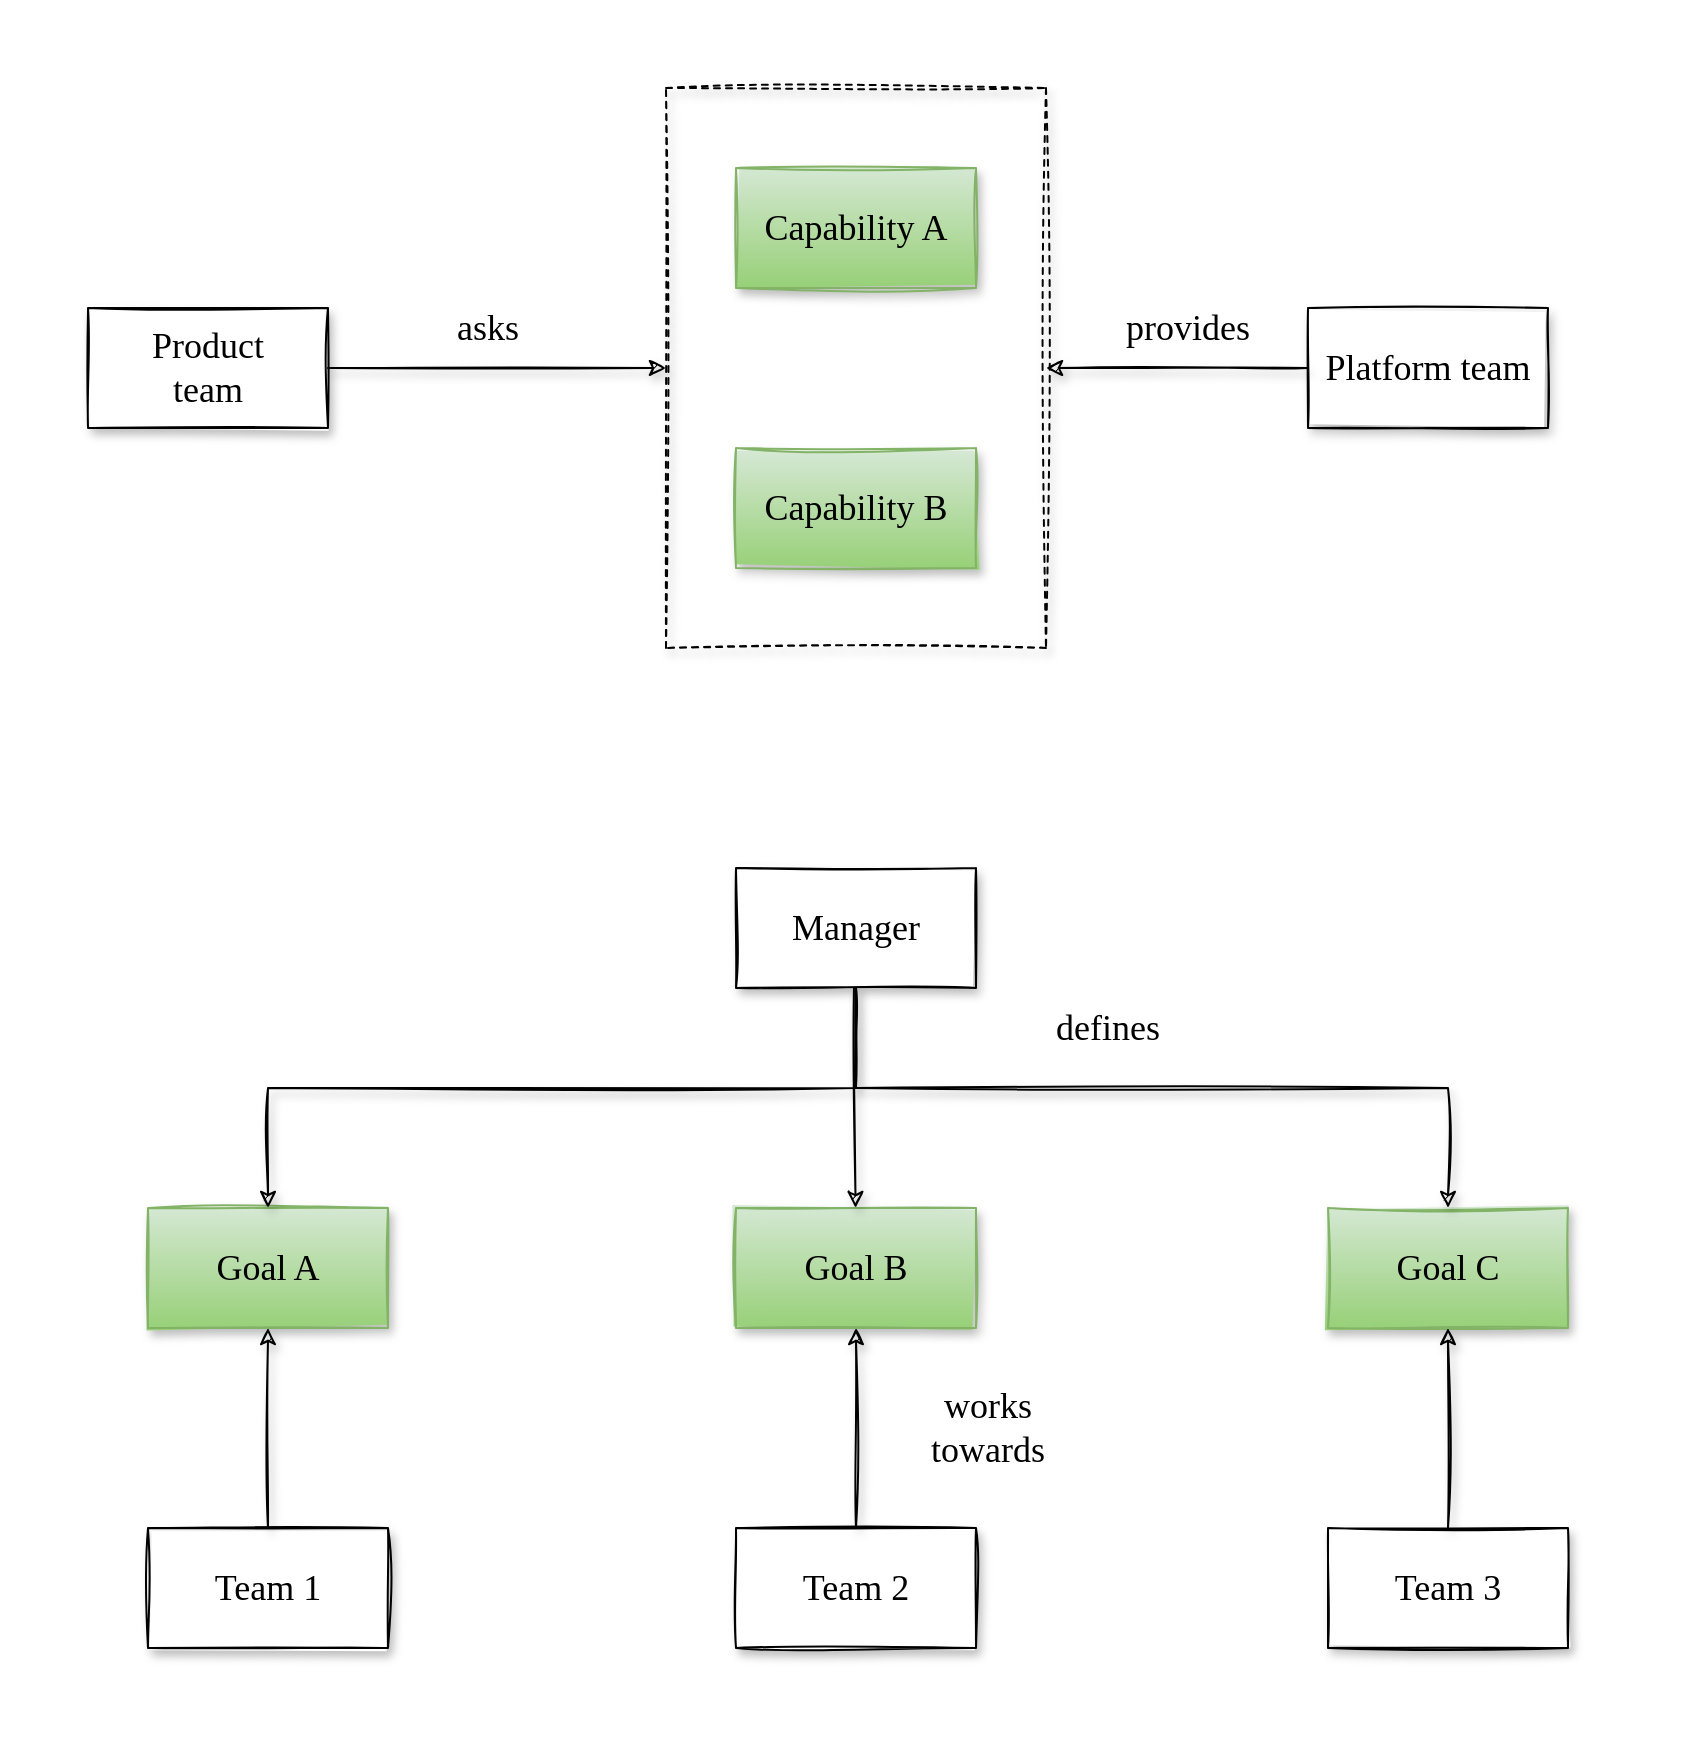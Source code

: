 <mxfile version="14.4.2" type="device"><diagram id="W23ETukTNzis5vDrLtMs" name="Page-1"><mxGraphModel dx="2505" dy="945" grid="1" gridSize="10" guides="1" tooltips="1" connect="1" arrows="1" fold="1" page="1" pageScale="1" pageWidth="827" pageHeight="1169" math="0" shadow="0"><root><mxCell id="0"/><mxCell id="1" parent="0"/><mxCell id="ltV1WU4-S0YxsiScCXkV-1" value="&lt;font face=&quot;Comic Sans MS&quot; style=&quot;font-size: 18px&quot;&gt;Product&lt;br&gt;team&lt;/font&gt;" style="rounded=0;whiteSpace=wrap;html=1;shadow=1;sketch=1;" vertex="1" parent="1"><mxGeometry x="30" y="210" width="120" height="60" as="geometry"/></mxCell><mxCell id="ltV1WU4-S0YxsiScCXkV-2" value="&lt;font face=&quot;Comic Sans MS&quot; style=&quot;font-size: 18px&quot;&gt;Platform team&lt;/font&gt;" style="rounded=0;whiteSpace=wrap;html=1;shadow=1;sketch=1;" vertex="1" parent="1"><mxGeometry x="640" y="210" width="120" height="60" as="geometry"/></mxCell><mxCell id="ltV1WU4-S0YxsiScCXkV-3" value="&lt;font face=&quot;Comic Sans MS&quot; style=&quot;font-size: 18px&quot;&gt;Capability A&lt;/font&gt;" style="rounded=0;whiteSpace=wrap;html=1;shadow=1;sketch=1;gradientColor=#97d077;fillColor=#d5e8d4;strokeColor=#82b366;" vertex="1" parent="1"><mxGeometry x="354" y="140" width="120" height="60" as="geometry"/></mxCell><mxCell id="ltV1WU4-S0YxsiScCXkV-4" value="&lt;font face=&quot;Comic Sans MS&quot; style=&quot;font-size: 18px&quot;&gt;Capability B&lt;/font&gt;" style="rounded=0;whiteSpace=wrap;html=1;shadow=1;sketch=1;gradientColor=#97d077;fillColor=#d5e8d4;strokeColor=#82b366;" vertex="1" parent="1"><mxGeometry x="354" y="280" width="120" height="60" as="geometry"/></mxCell><mxCell id="ltV1WU4-S0YxsiScCXkV-5" value="" style="endArrow=classic;html=1;entryX=0;entryY=0.5;entryDx=0;entryDy=0;exitX=1;exitY=0.5;exitDx=0;exitDy=0;strokeWidth=1;sketch=1;shadow=1;" edge="1" parent="1" source="ltV1WU4-S0YxsiScCXkV-1" target="ltV1WU4-S0YxsiScCXkV-7"><mxGeometry width="50" height="50" relative="1" as="geometry"><mxPoint x="190" y="390" as="sourcePoint"/><mxPoint x="240" y="340" as="targetPoint"/></mxGeometry></mxCell><mxCell id="ltV1WU4-S0YxsiScCXkV-7" value="" style="rounded=0;whiteSpace=wrap;html=1;shadow=1;sketch=1;fillColor=none;dashed=1;" vertex="1" parent="1"><mxGeometry x="319" y="100" width="190" height="280" as="geometry"/></mxCell><mxCell id="ltV1WU4-S0YxsiScCXkV-8" value="" style="endArrow=classic;html=1;entryX=1;entryY=0.5;entryDx=0;entryDy=0;strokeWidth=1;sketch=1;shadow=1;" edge="1" parent="1" source="ltV1WU4-S0YxsiScCXkV-2" target="ltV1WU4-S0YxsiScCXkV-7"><mxGeometry width="50" height="50" relative="1" as="geometry"><mxPoint x="160" y="250" as="sourcePoint"/><mxPoint x="329" y="250" as="targetPoint"/></mxGeometry></mxCell><mxCell id="ltV1WU4-S0YxsiScCXkV-9" value="&lt;font face=&quot;Comic Sans MS&quot; style=&quot;font-size: 18px&quot;&gt;asks&lt;/font&gt;" style="text;html=1;strokeColor=none;fillColor=none;align=center;verticalAlign=middle;whiteSpace=wrap;rounded=0;shadow=1;dashed=1;sketch=1;" vertex="1" parent="1"><mxGeometry x="210" y="210" width="40" height="20" as="geometry"/></mxCell><mxCell id="ltV1WU4-S0YxsiScCXkV-11" value="&lt;font face=&quot;Comic Sans MS&quot; style=&quot;font-size: 18px&quot;&gt;provides&lt;/font&gt;" style="text;html=1;strokeColor=none;fillColor=none;align=center;verticalAlign=middle;whiteSpace=wrap;rounded=0;shadow=1;dashed=1;sketch=1;" vertex="1" parent="1"><mxGeometry x="560" y="210" width="40" height="20" as="geometry"/></mxCell><mxCell id="ltV1WU4-S0YxsiScCXkV-12" value="&lt;font face=&quot;Comic Sans MS&quot; style=&quot;font-size: 18px&quot;&gt;Manager&lt;/font&gt;" style="rounded=0;whiteSpace=wrap;html=1;shadow=1;sketch=1;" vertex="1" parent="1"><mxGeometry x="354" y="490" width="120" height="60" as="geometry"/></mxCell><mxCell id="ltV1WU4-S0YxsiScCXkV-13" value="&lt;font face=&quot;Comic Sans MS&quot; style=&quot;font-size: 18px&quot;&gt;Goal A&lt;/font&gt;" style="rounded=0;whiteSpace=wrap;html=1;shadow=1;sketch=1;gradientColor=#97d077;fillColor=#d5e8d4;strokeColor=#82b366;" vertex="1" parent="1"><mxGeometry x="60" y="660" width="120" height="60" as="geometry"/></mxCell><mxCell id="ltV1WU4-S0YxsiScCXkV-14" value="&lt;font face=&quot;Comic Sans MS&quot; style=&quot;font-size: 18px&quot;&gt;Goal B&lt;/font&gt;" style="rounded=0;whiteSpace=wrap;html=1;shadow=1;sketch=1;gradientColor=#97d077;fillColor=#d5e8d4;strokeColor=#82b366;" vertex="1" parent="1"><mxGeometry x="354" y="660" width="120" height="60" as="geometry"/></mxCell><mxCell id="ltV1WU4-S0YxsiScCXkV-15" value="&lt;font face=&quot;Comic Sans MS&quot; style=&quot;font-size: 18px&quot;&gt;Goal C&lt;/font&gt;" style="rounded=0;whiteSpace=wrap;html=1;shadow=1;sketch=1;gradientColor=#97d077;fillColor=#d5e8d4;strokeColor=#82b366;" vertex="1" parent="1"><mxGeometry x="650" y="660" width="120" height="60" as="geometry"/></mxCell><mxCell id="ltV1WU4-S0YxsiScCXkV-16" value="" style="endArrow=classic;html=1;shadow=1;strokeWidth=1;exitX=0.5;exitY=1;exitDx=0;exitDy=0;entryX=0.5;entryY=0;entryDx=0;entryDy=0;sketch=1;rounded=0;" edge="1" parent="1" source="ltV1WU4-S0YxsiScCXkV-12" target="ltV1WU4-S0YxsiScCXkV-13"><mxGeometry width="50" height="50" relative="1" as="geometry"><mxPoint x="20" y="610" as="sourcePoint"/><mxPoint x="70" y="560" as="targetPoint"/><Array as="points"><mxPoint x="414" y="600"/><mxPoint x="120" y="600"/></Array></mxGeometry></mxCell><mxCell id="ltV1WU4-S0YxsiScCXkV-17" value="" style="endArrow=classic;html=1;shadow=1;strokeWidth=1;exitX=0.5;exitY=1;exitDx=0;exitDy=0;entryX=0.5;entryY=0;entryDx=0;entryDy=0;sketch=1;rounded=0;" edge="1" parent="1" source="ltV1WU4-S0YxsiScCXkV-12" target="ltV1WU4-S0YxsiScCXkV-15"><mxGeometry width="50" height="50" relative="1" as="geometry"><mxPoint x="424" y="560" as="sourcePoint"/><mxPoint x="130" y="670" as="targetPoint"/><Array as="points"><mxPoint x="414" y="600"/><mxPoint x="710" y="600"/></Array></mxGeometry></mxCell><mxCell id="ltV1WU4-S0YxsiScCXkV-18" value="" style="endArrow=classic;html=1;shadow=1;strokeWidth=1;sketch=1;" edge="1" parent="1" target="ltV1WU4-S0YxsiScCXkV-14"><mxGeometry width="50" height="50" relative="1" as="geometry"><mxPoint x="413" y="550" as="sourcePoint"/><mxPoint x="460" y="840" as="targetPoint"/></mxGeometry></mxCell><mxCell id="ltV1WU4-S0YxsiScCXkV-19" value="&lt;font face=&quot;Comic Sans MS&quot; style=&quot;font-size: 18px&quot;&gt;Team 1&lt;/font&gt;" style="rounded=0;whiteSpace=wrap;html=1;shadow=1;sketch=1;" vertex="1" parent="1"><mxGeometry x="60" y="820" width="120" height="60" as="geometry"/></mxCell><mxCell id="ltV1WU4-S0YxsiScCXkV-20" value="&lt;font face=&quot;Comic Sans MS&quot; style=&quot;font-size: 18px&quot;&gt;Team 2&lt;/font&gt;" style="rounded=0;whiteSpace=wrap;html=1;shadow=1;sketch=1;" vertex="1" parent="1"><mxGeometry x="354" y="820" width="120" height="60" as="geometry"/></mxCell><mxCell id="ltV1WU4-S0YxsiScCXkV-21" value="&lt;font face=&quot;Comic Sans MS&quot; style=&quot;font-size: 18px&quot;&gt;Team 3&lt;/font&gt;" style="rounded=0;whiteSpace=wrap;html=1;shadow=1;sketch=1;" vertex="1" parent="1"><mxGeometry x="650" y="820" width="120" height="60" as="geometry"/></mxCell><mxCell id="ltV1WU4-S0YxsiScCXkV-22" value="" style="endArrow=classic;html=1;shadow=1;strokeWidth=1;entryX=0.5;entryY=1;entryDx=0;entryDy=0;exitX=0.5;exitY=0;exitDx=0;exitDy=0;sketch=1;" edge="1" parent="1" source="ltV1WU4-S0YxsiScCXkV-19" target="ltV1WU4-S0YxsiScCXkV-13"><mxGeometry width="50" height="50" relative="1" as="geometry"><mxPoint x="50" y="820" as="sourcePoint"/><mxPoint x="100" y="770" as="targetPoint"/></mxGeometry></mxCell><mxCell id="ltV1WU4-S0YxsiScCXkV-23" value="" style="endArrow=classic;html=1;shadow=1;strokeWidth=1;entryX=0.5;entryY=1;entryDx=0;entryDy=0;exitX=0.5;exitY=0;exitDx=0;exitDy=0;sketch=1;" edge="1" parent="1" source="ltV1WU4-S0YxsiScCXkV-20" target="ltV1WU4-S0YxsiScCXkV-14"><mxGeometry width="50" height="50" relative="1" as="geometry"><mxPoint x="130" y="830" as="sourcePoint"/><mxPoint x="130" y="730" as="targetPoint"/></mxGeometry></mxCell><mxCell id="ltV1WU4-S0YxsiScCXkV-24" value="" style="endArrow=classic;html=1;shadow=1;strokeWidth=1;entryX=0.5;entryY=1;entryDx=0;entryDy=0;exitX=0.5;exitY=0;exitDx=0;exitDy=0;sketch=1;" edge="1" parent="1" source="ltV1WU4-S0YxsiScCXkV-21" target="ltV1WU4-S0YxsiScCXkV-15"><mxGeometry width="50" height="50" relative="1" as="geometry"><mxPoint x="140" y="840" as="sourcePoint"/><mxPoint x="140" y="740" as="targetPoint"/></mxGeometry></mxCell><mxCell id="ltV1WU4-S0YxsiScCXkV-25" value="&lt;font face=&quot;Comic Sans MS&quot; style=&quot;font-size: 18px&quot;&gt;defines&lt;/font&gt;" style="text;html=1;strokeColor=none;fillColor=none;align=center;verticalAlign=middle;whiteSpace=wrap;rounded=0;shadow=1;dashed=1;sketch=1;" vertex="1" parent="1"><mxGeometry x="520" y="560" width="40" height="20" as="geometry"/></mxCell><mxCell id="ltV1WU4-S0YxsiScCXkV-27" value="&lt;font face=&quot;Comic Sans MS&quot; style=&quot;font-size: 18px&quot;&gt;works towards&lt;/font&gt;" style="text;html=1;strokeColor=none;fillColor=none;align=center;verticalAlign=middle;whiteSpace=wrap;rounded=0;shadow=1;dashed=1;sketch=1;" vertex="1" parent="1"><mxGeometry x="460" y="760" width="40" height="20" as="geometry"/></mxCell><mxCell id="ltV1WU4-S0YxsiScCXkV-28" value="" style="rounded=0;whiteSpace=wrap;html=1;shadow=1;dashed=1;sketch=1;fillColor=none;strokeColor=none;" vertex="1" parent="1"><mxGeometry x="-10" y="60" width="830" height="860" as="geometry"/></mxCell></root></mxGraphModel></diagram></mxfile>